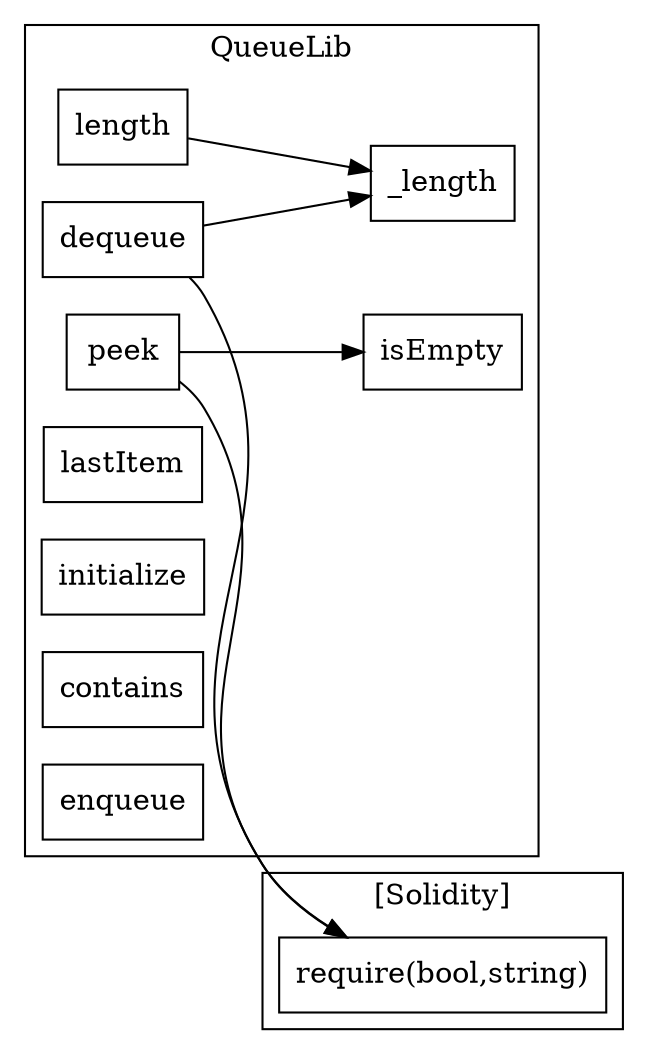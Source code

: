 strict digraph {
rankdir="LR"
node [shape=box]
subgraph cluster_409_QueueLib {
label = "QueueLib"
"409_dequeue" [label="dequeue"]
"409_length" [label="length"]
"409_peek" [label="peek"]
"409_isEmpty" [label="isEmpty"]
"409_lastItem" [label="lastItem"]
"409_initialize" [label="initialize"]
"409__length" [label="_length"]
"409_contains" [label="contains"]
"409_enqueue" [label="enqueue"]
"409_peek" -> "409_isEmpty"
"409_length" -> "409__length"
"409_dequeue" -> "409__length"
}subgraph cluster_solidity {
label = "[Solidity]"
"require(bool,string)" 
"409_peek" -> "require(bool,string)"
"409_dequeue" -> "require(bool,string)"
}
}